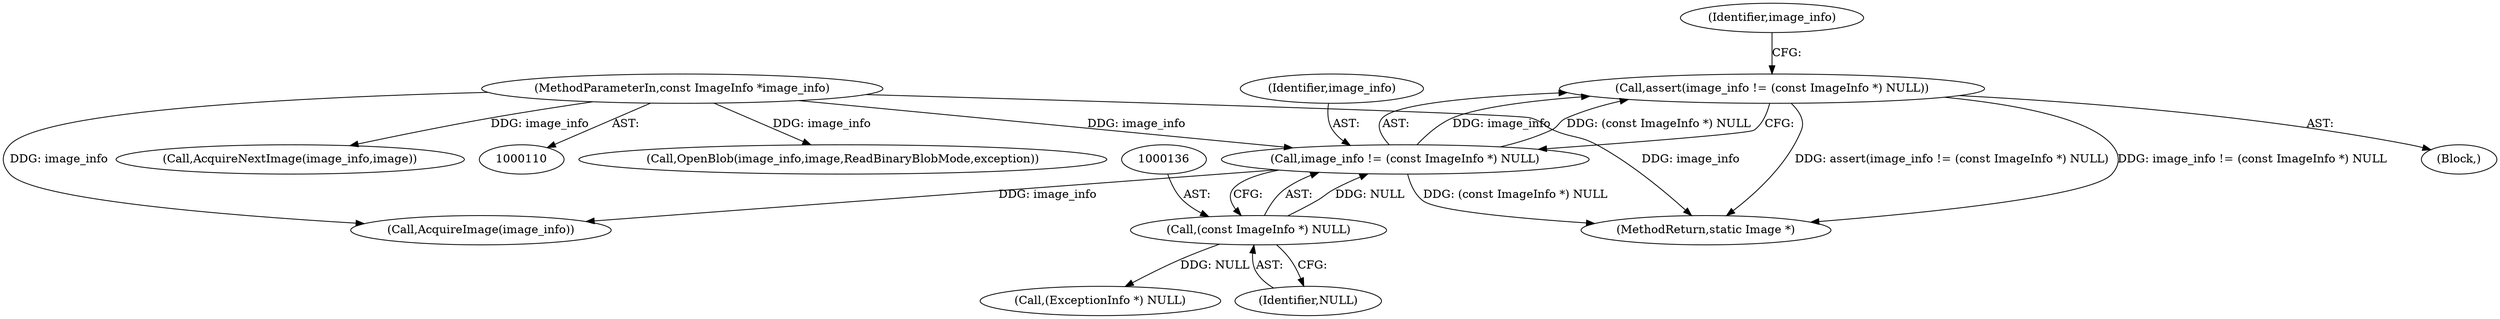 digraph "0_ImageMagick_f6e9d0d9955e85bdd7540b251cd50d598dacc5e6_59@API" {
"1000132" [label="(Call,assert(image_info != (const ImageInfo *) NULL))"];
"1000133" [label="(Call,image_info != (const ImageInfo *) NULL)"];
"1000111" [label="(MethodParameterIn,const ImageInfo *image_info)"];
"1000135" [label="(Call,(const ImageInfo *) NULL)"];
"1001703" [label="(MethodReturn,static Image *)"];
"1000111" [label="(MethodParameterIn,const ImageInfo *image_info)"];
"1000177" [label="(Call,OpenBlob(image_info,image,ReadBinaryBlobMode,exception))"];
"1000135" [label="(Call,(const ImageInfo *) NULL)"];
"1000134" [label="(Identifier,image_info)"];
"1000173" [label="(Call,AcquireImage(image_info))"];
"1000132" [label="(Call,assert(image_info != (const ImageInfo *) NULL))"];
"1001654" [label="(Call,AcquireNextImage(image_info,image))"];
"1000162" [label="(Call,(ExceptionInfo *) NULL)"];
"1000141" [label="(Identifier,image_info)"];
"1000113" [label="(Block,)"];
"1000133" [label="(Call,image_info != (const ImageInfo *) NULL)"];
"1000137" [label="(Identifier,NULL)"];
"1000132" -> "1000113"  [label="AST: "];
"1000132" -> "1000133"  [label="CFG: "];
"1000133" -> "1000132"  [label="AST: "];
"1000141" -> "1000132"  [label="CFG: "];
"1000132" -> "1001703"  [label="DDG: assert(image_info != (const ImageInfo *) NULL)"];
"1000132" -> "1001703"  [label="DDG: image_info != (const ImageInfo *) NULL"];
"1000133" -> "1000132"  [label="DDG: image_info"];
"1000133" -> "1000132"  [label="DDG: (const ImageInfo *) NULL"];
"1000133" -> "1000135"  [label="CFG: "];
"1000134" -> "1000133"  [label="AST: "];
"1000135" -> "1000133"  [label="AST: "];
"1000133" -> "1001703"  [label="DDG: (const ImageInfo *) NULL"];
"1000111" -> "1000133"  [label="DDG: image_info"];
"1000135" -> "1000133"  [label="DDG: NULL"];
"1000133" -> "1000173"  [label="DDG: image_info"];
"1000111" -> "1000110"  [label="AST: "];
"1000111" -> "1001703"  [label="DDG: image_info"];
"1000111" -> "1000173"  [label="DDG: image_info"];
"1000111" -> "1000177"  [label="DDG: image_info"];
"1000111" -> "1001654"  [label="DDG: image_info"];
"1000135" -> "1000137"  [label="CFG: "];
"1000136" -> "1000135"  [label="AST: "];
"1000137" -> "1000135"  [label="AST: "];
"1000135" -> "1000162"  [label="DDG: NULL"];
}
